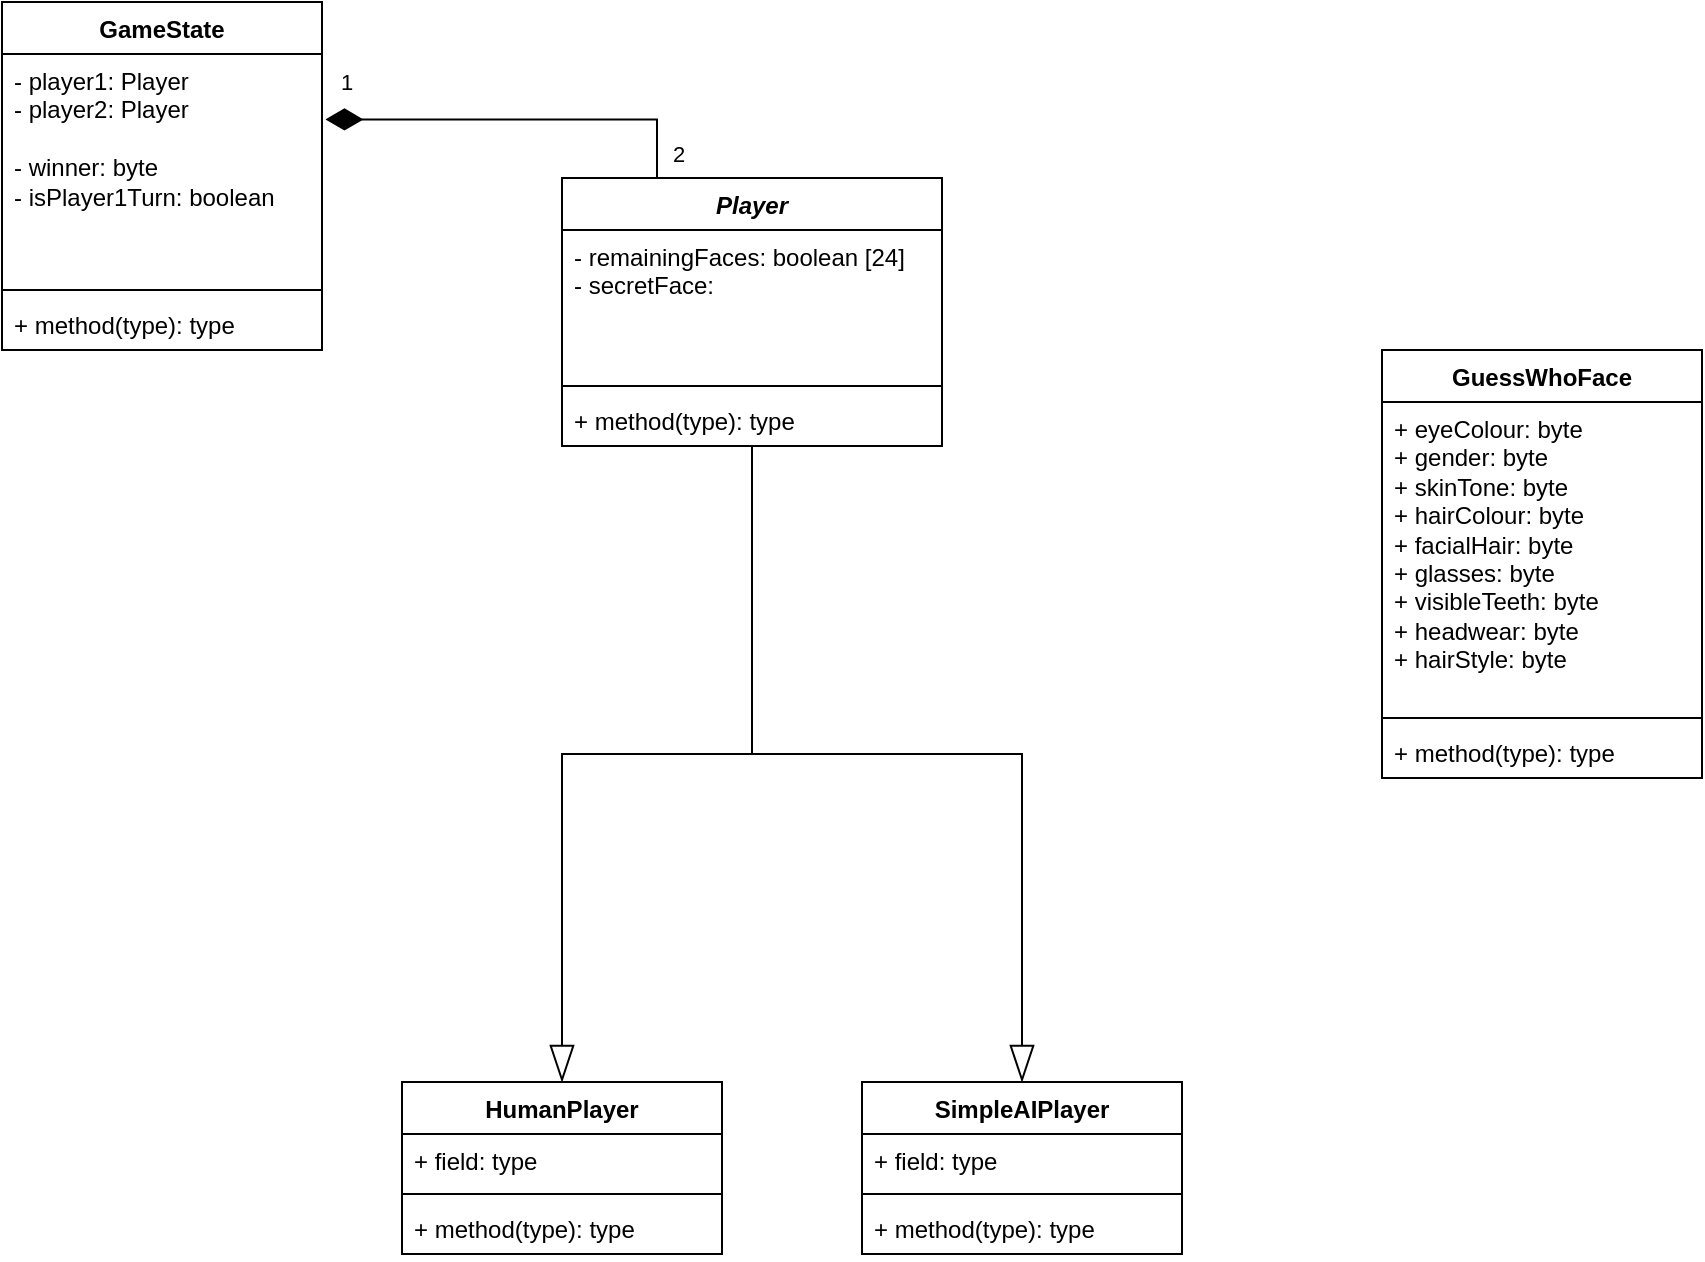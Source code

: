 <mxfile version="22.1.9" type="github">
  <diagram id="C5RBs43oDa-KdzZeNtuy" name="Page-1">
    <mxGraphModel dx="554" dy="366" grid="1" gridSize="10" guides="1" tooltips="1" connect="1" arrows="1" fold="1" page="1" pageScale="1" pageWidth="1600" pageHeight="1200" math="0" shadow="0">
      <root>
        <mxCell id="WIyWlLk6GJQsqaUBKTNV-0" />
        <mxCell id="WIyWlLk6GJQsqaUBKTNV-1" parent="WIyWlLk6GJQsqaUBKTNV-0" />
        <mxCell id="VDGNccXba5nJFPeWjKIG-4" value="GuessWhoFace" style="swimlane;fontStyle=1;align=center;verticalAlign=top;childLayout=stackLayout;horizontal=1;startSize=26;horizontalStack=0;resizeParent=1;resizeParentMax=0;resizeLast=0;collapsible=1;marginBottom=0;whiteSpace=wrap;html=1;" vertex="1" parent="WIyWlLk6GJQsqaUBKTNV-1">
          <mxGeometry x="890" y="544" width="160" height="214" as="geometry" />
        </mxCell>
        <mxCell id="VDGNccXba5nJFPeWjKIG-5" value="&lt;div&gt;+ eyeColour: byte&lt;/div&gt;&lt;div&gt;+ gender: byte&lt;br&gt;&lt;/div&gt;&lt;div&gt;+ skinTone: byte&lt;/div&gt;&lt;div&gt;+ hairColour: byte&lt;/div&gt;&lt;div&gt;+ facialHair: byte&lt;/div&gt;&lt;div&gt;+ glasses: byte&lt;/div&gt;&lt;div&gt;+ visibleTeeth: byte&lt;/div&gt;&lt;div&gt;+ headwear: byte&lt;br&gt;+ hairStyle: byte&lt;br&gt;&lt;/div&gt;" style="text;strokeColor=none;fillColor=none;align=left;verticalAlign=top;spacingLeft=4;spacingRight=4;overflow=hidden;rotatable=0;points=[[0,0.5],[1,0.5]];portConstraint=eastwest;whiteSpace=wrap;html=1;" vertex="1" parent="VDGNccXba5nJFPeWjKIG-4">
          <mxGeometry y="26" width="160" height="154" as="geometry" />
        </mxCell>
        <mxCell id="VDGNccXba5nJFPeWjKIG-6" value="" style="line;strokeWidth=1;fillColor=none;align=left;verticalAlign=middle;spacingTop=-1;spacingLeft=3;spacingRight=3;rotatable=0;labelPosition=right;points=[];portConstraint=eastwest;strokeColor=inherit;" vertex="1" parent="VDGNccXba5nJFPeWjKIG-4">
          <mxGeometry y="180" width="160" height="8" as="geometry" />
        </mxCell>
        <mxCell id="VDGNccXba5nJFPeWjKIG-7" value="+ method(type): type" style="text;strokeColor=none;fillColor=none;align=left;verticalAlign=top;spacingLeft=4;spacingRight=4;overflow=hidden;rotatable=0;points=[[0,0.5],[1,0.5]];portConstraint=eastwest;whiteSpace=wrap;html=1;" vertex="1" parent="VDGNccXba5nJFPeWjKIG-4">
          <mxGeometry y="188" width="160" height="26" as="geometry" />
        </mxCell>
        <mxCell id="VDGNccXba5nJFPeWjKIG-27" style="edgeStyle=orthogonalEdgeStyle;rounded=0;orthogonalLoop=1;jettySize=auto;html=1;exitX=0.5;exitY=1;exitDx=0;exitDy=0;entryX=0.5;entryY=0;entryDx=0;entryDy=0;endArrow=blockThin;endFill=0;endSize=16;" edge="1" parent="WIyWlLk6GJQsqaUBKTNV-1" source="VDGNccXba5nJFPeWjKIG-8" target="VDGNccXba5nJFPeWjKIG-16">
          <mxGeometry relative="1" as="geometry" />
        </mxCell>
        <mxCell id="VDGNccXba5nJFPeWjKIG-28" style="edgeStyle=orthogonalEdgeStyle;rounded=0;orthogonalLoop=1;jettySize=auto;html=1;exitX=0.5;exitY=1;exitDx=0;exitDy=0;entryX=0.5;entryY=0;entryDx=0;entryDy=0;endSize=16;endArrow=blockThin;endFill=0;" edge="1" parent="WIyWlLk6GJQsqaUBKTNV-1" source="VDGNccXba5nJFPeWjKIG-8" target="VDGNccXba5nJFPeWjKIG-12">
          <mxGeometry relative="1" as="geometry" />
        </mxCell>
        <mxCell id="VDGNccXba5nJFPeWjKIG-8" value="&lt;i&gt;Player&lt;/i&gt;" style="swimlane;fontStyle=1;align=center;verticalAlign=top;childLayout=stackLayout;horizontal=1;startSize=26;horizontalStack=0;resizeParent=1;resizeParentMax=0;resizeLast=0;collapsible=1;marginBottom=0;whiteSpace=wrap;html=1;" vertex="1" parent="WIyWlLk6GJQsqaUBKTNV-1">
          <mxGeometry x="480" y="458" width="190" height="134" as="geometry" />
        </mxCell>
        <mxCell id="VDGNccXba5nJFPeWjKIG-9" value="&lt;div&gt;- remainingFaces: boolean [24]&lt;/div&gt;&lt;div&gt;- secretFace: &lt;br&gt;&lt;/div&gt;" style="text;strokeColor=none;fillColor=none;align=left;verticalAlign=top;spacingLeft=4;spacingRight=4;overflow=hidden;rotatable=0;points=[[0,0.5],[1,0.5]];portConstraint=eastwest;whiteSpace=wrap;html=1;" vertex="1" parent="VDGNccXba5nJFPeWjKIG-8">
          <mxGeometry y="26" width="190" height="74" as="geometry" />
        </mxCell>
        <mxCell id="VDGNccXba5nJFPeWjKIG-10" value="" style="line;strokeWidth=1;fillColor=none;align=left;verticalAlign=middle;spacingTop=-1;spacingLeft=3;spacingRight=3;rotatable=0;labelPosition=right;points=[];portConstraint=eastwest;strokeColor=inherit;" vertex="1" parent="VDGNccXba5nJFPeWjKIG-8">
          <mxGeometry y="100" width="190" height="8" as="geometry" />
        </mxCell>
        <mxCell id="VDGNccXba5nJFPeWjKIG-11" value="+ method(type): type" style="text;strokeColor=none;fillColor=none;align=left;verticalAlign=top;spacingLeft=4;spacingRight=4;overflow=hidden;rotatable=0;points=[[0,0.5],[1,0.5]];portConstraint=eastwest;whiteSpace=wrap;html=1;" vertex="1" parent="VDGNccXba5nJFPeWjKIG-8">
          <mxGeometry y="108" width="190" height="26" as="geometry" />
        </mxCell>
        <mxCell id="VDGNccXba5nJFPeWjKIG-12" value="SimpleAIPlayer" style="swimlane;fontStyle=1;align=center;verticalAlign=top;childLayout=stackLayout;horizontal=1;startSize=26;horizontalStack=0;resizeParent=1;resizeParentMax=0;resizeLast=0;collapsible=1;marginBottom=0;whiteSpace=wrap;html=1;" vertex="1" parent="WIyWlLk6GJQsqaUBKTNV-1">
          <mxGeometry x="630" y="910" width="160" height="86" as="geometry" />
        </mxCell>
        <mxCell id="VDGNccXba5nJFPeWjKIG-13" value="+ field: type" style="text;strokeColor=none;fillColor=none;align=left;verticalAlign=top;spacingLeft=4;spacingRight=4;overflow=hidden;rotatable=0;points=[[0,0.5],[1,0.5]];portConstraint=eastwest;whiteSpace=wrap;html=1;" vertex="1" parent="VDGNccXba5nJFPeWjKIG-12">
          <mxGeometry y="26" width="160" height="26" as="geometry" />
        </mxCell>
        <mxCell id="VDGNccXba5nJFPeWjKIG-14" value="" style="line;strokeWidth=1;fillColor=none;align=left;verticalAlign=middle;spacingTop=-1;spacingLeft=3;spacingRight=3;rotatable=0;labelPosition=right;points=[];portConstraint=eastwest;strokeColor=inherit;" vertex="1" parent="VDGNccXba5nJFPeWjKIG-12">
          <mxGeometry y="52" width="160" height="8" as="geometry" />
        </mxCell>
        <mxCell id="VDGNccXba5nJFPeWjKIG-15" value="+ method(type): type" style="text;strokeColor=none;fillColor=none;align=left;verticalAlign=top;spacingLeft=4;spacingRight=4;overflow=hidden;rotatable=0;points=[[0,0.5],[1,0.5]];portConstraint=eastwest;whiteSpace=wrap;html=1;" vertex="1" parent="VDGNccXba5nJFPeWjKIG-12">
          <mxGeometry y="60" width="160" height="26" as="geometry" />
        </mxCell>
        <mxCell id="VDGNccXba5nJFPeWjKIG-16" value="HumanPlayer" style="swimlane;fontStyle=1;align=center;verticalAlign=top;childLayout=stackLayout;horizontal=1;startSize=26;horizontalStack=0;resizeParent=1;resizeParentMax=0;resizeLast=0;collapsible=1;marginBottom=0;whiteSpace=wrap;html=1;" vertex="1" parent="WIyWlLk6GJQsqaUBKTNV-1">
          <mxGeometry x="400" y="910" width="160" height="86" as="geometry" />
        </mxCell>
        <mxCell id="VDGNccXba5nJFPeWjKIG-17" value="+ field: type" style="text;strokeColor=none;fillColor=none;align=left;verticalAlign=top;spacingLeft=4;spacingRight=4;overflow=hidden;rotatable=0;points=[[0,0.5],[1,0.5]];portConstraint=eastwest;whiteSpace=wrap;html=1;" vertex="1" parent="VDGNccXba5nJFPeWjKIG-16">
          <mxGeometry y="26" width="160" height="26" as="geometry" />
        </mxCell>
        <mxCell id="VDGNccXba5nJFPeWjKIG-18" value="" style="line;strokeWidth=1;fillColor=none;align=left;verticalAlign=middle;spacingTop=-1;spacingLeft=3;spacingRight=3;rotatable=0;labelPosition=right;points=[];portConstraint=eastwest;strokeColor=inherit;" vertex="1" parent="VDGNccXba5nJFPeWjKIG-16">
          <mxGeometry y="52" width="160" height="8" as="geometry" />
        </mxCell>
        <mxCell id="VDGNccXba5nJFPeWjKIG-19" value="+ method(type): type" style="text;strokeColor=none;fillColor=none;align=left;verticalAlign=top;spacingLeft=4;spacingRight=4;overflow=hidden;rotatable=0;points=[[0,0.5],[1,0.5]];portConstraint=eastwest;whiteSpace=wrap;html=1;" vertex="1" parent="VDGNccXba5nJFPeWjKIG-16">
          <mxGeometry y="60" width="160" height="26" as="geometry" />
        </mxCell>
        <mxCell id="VDGNccXba5nJFPeWjKIG-20" value="GameState" style="swimlane;fontStyle=1;align=center;verticalAlign=top;childLayout=stackLayout;horizontal=1;startSize=26;horizontalStack=0;resizeParent=1;resizeParentMax=0;resizeLast=0;collapsible=1;marginBottom=0;whiteSpace=wrap;html=1;" vertex="1" parent="WIyWlLk6GJQsqaUBKTNV-1">
          <mxGeometry x="200" y="370" width="160" height="174" as="geometry" />
        </mxCell>
        <mxCell id="VDGNccXba5nJFPeWjKIG-21" value="&lt;div&gt;- player1: Player&lt;/div&gt;&lt;div&gt;- player2: Player&lt;br&gt;&lt;/div&gt;&lt;div&gt;&lt;br&gt;&lt;/div&gt;&lt;div&gt;- winner: byte&lt;/div&gt;&lt;div&gt;- isPlayer1Turn: boolean&lt;br&gt;&lt;/div&gt;&lt;div&gt;&lt;br&gt;&lt;/div&gt;" style="text;strokeColor=none;fillColor=none;align=left;verticalAlign=top;spacingLeft=4;spacingRight=4;overflow=hidden;rotatable=0;points=[[0,0.5],[1,0.5]];portConstraint=eastwest;whiteSpace=wrap;html=1;" vertex="1" parent="VDGNccXba5nJFPeWjKIG-20">
          <mxGeometry y="26" width="160" height="114" as="geometry" />
        </mxCell>
        <mxCell id="VDGNccXba5nJFPeWjKIG-22" value="" style="line;strokeWidth=1;fillColor=none;align=left;verticalAlign=middle;spacingTop=-1;spacingLeft=3;spacingRight=3;rotatable=0;labelPosition=right;points=[];portConstraint=eastwest;strokeColor=inherit;" vertex="1" parent="VDGNccXba5nJFPeWjKIG-20">
          <mxGeometry y="140" width="160" height="8" as="geometry" />
        </mxCell>
        <mxCell id="VDGNccXba5nJFPeWjKIG-23" value="+ method(type): type" style="text;strokeColor=none;fillColor=none;align=left;verticalAlign=top;spacingLeft=4;spacingRight=4;overflow=hidden;rotatable=0;points=[[0,0.5],[1,0.5]];portConstraint=eastwest;whiteSpace=wrap;html=1;" vertex="1" parent="VDGNccXba5nJFPeWjKIG-20">
          <mxGeometry y="148" width="160" height="26" as="geometry" />
        </mxCell>
        <mxCell id="VDGNccXba5nJFPeWjKIG-26" style="edgeStyle=orthogonalEdgeStyle;rounded=0;orthogonalLoop=1;jettySize=auto;html=1;exitX=0.25;exitY=0;exitDx=0;exitDy=0;entryX=1.011;entryY=0.287;entryDx=0;entryDy=0;entryPerimeter=0;endArrow=diamondThin;endFill=1;endSize=16;" edge="1" parent="WIyWlLk6GJQsqaUBKTNV-1" source="VDGNccXba5nJFPeWjKIG-8" target="VDGNccXba5nJFPeWjKIG-21">
          <mxGeometry relative="1" as="geometry" />
        </mxCell>
        <mxCell id="VDGNccXba5nJFPeWjKIG-29" value="2" style="edgeLabel;html=1;align=center;verticalAlign=middle;resizable=0;points=[];" vertex="1" connectable="0" parent="VDGNccXba5nJFPeWjKIG-26">
          <mxGeometry x="-0.898" relative="1" as="geometry">
            <mxPoint x="10" y="-2" as="offset" />
          </mxGeometry>
        </mxCell>
        <mxCell id="VDGNccXba5nJFPeWjKIG-30" value="1" style="edgeLabel;html=1;align=center;verticalAlign=middle;resizable=0;points=[];" vertex="1" connectable="0" parent="VDGNccXba5nJFPeWjKIG-26">
          <mxGeometry x="0.685" relative="1" as="geometry">
            <mxPoint x="-21" y="-19" as="offset" />
          </mxGeometry>
        </mxCell>
      </root>
    </mxGraphModel>
  </diagram>
</mxfile>
